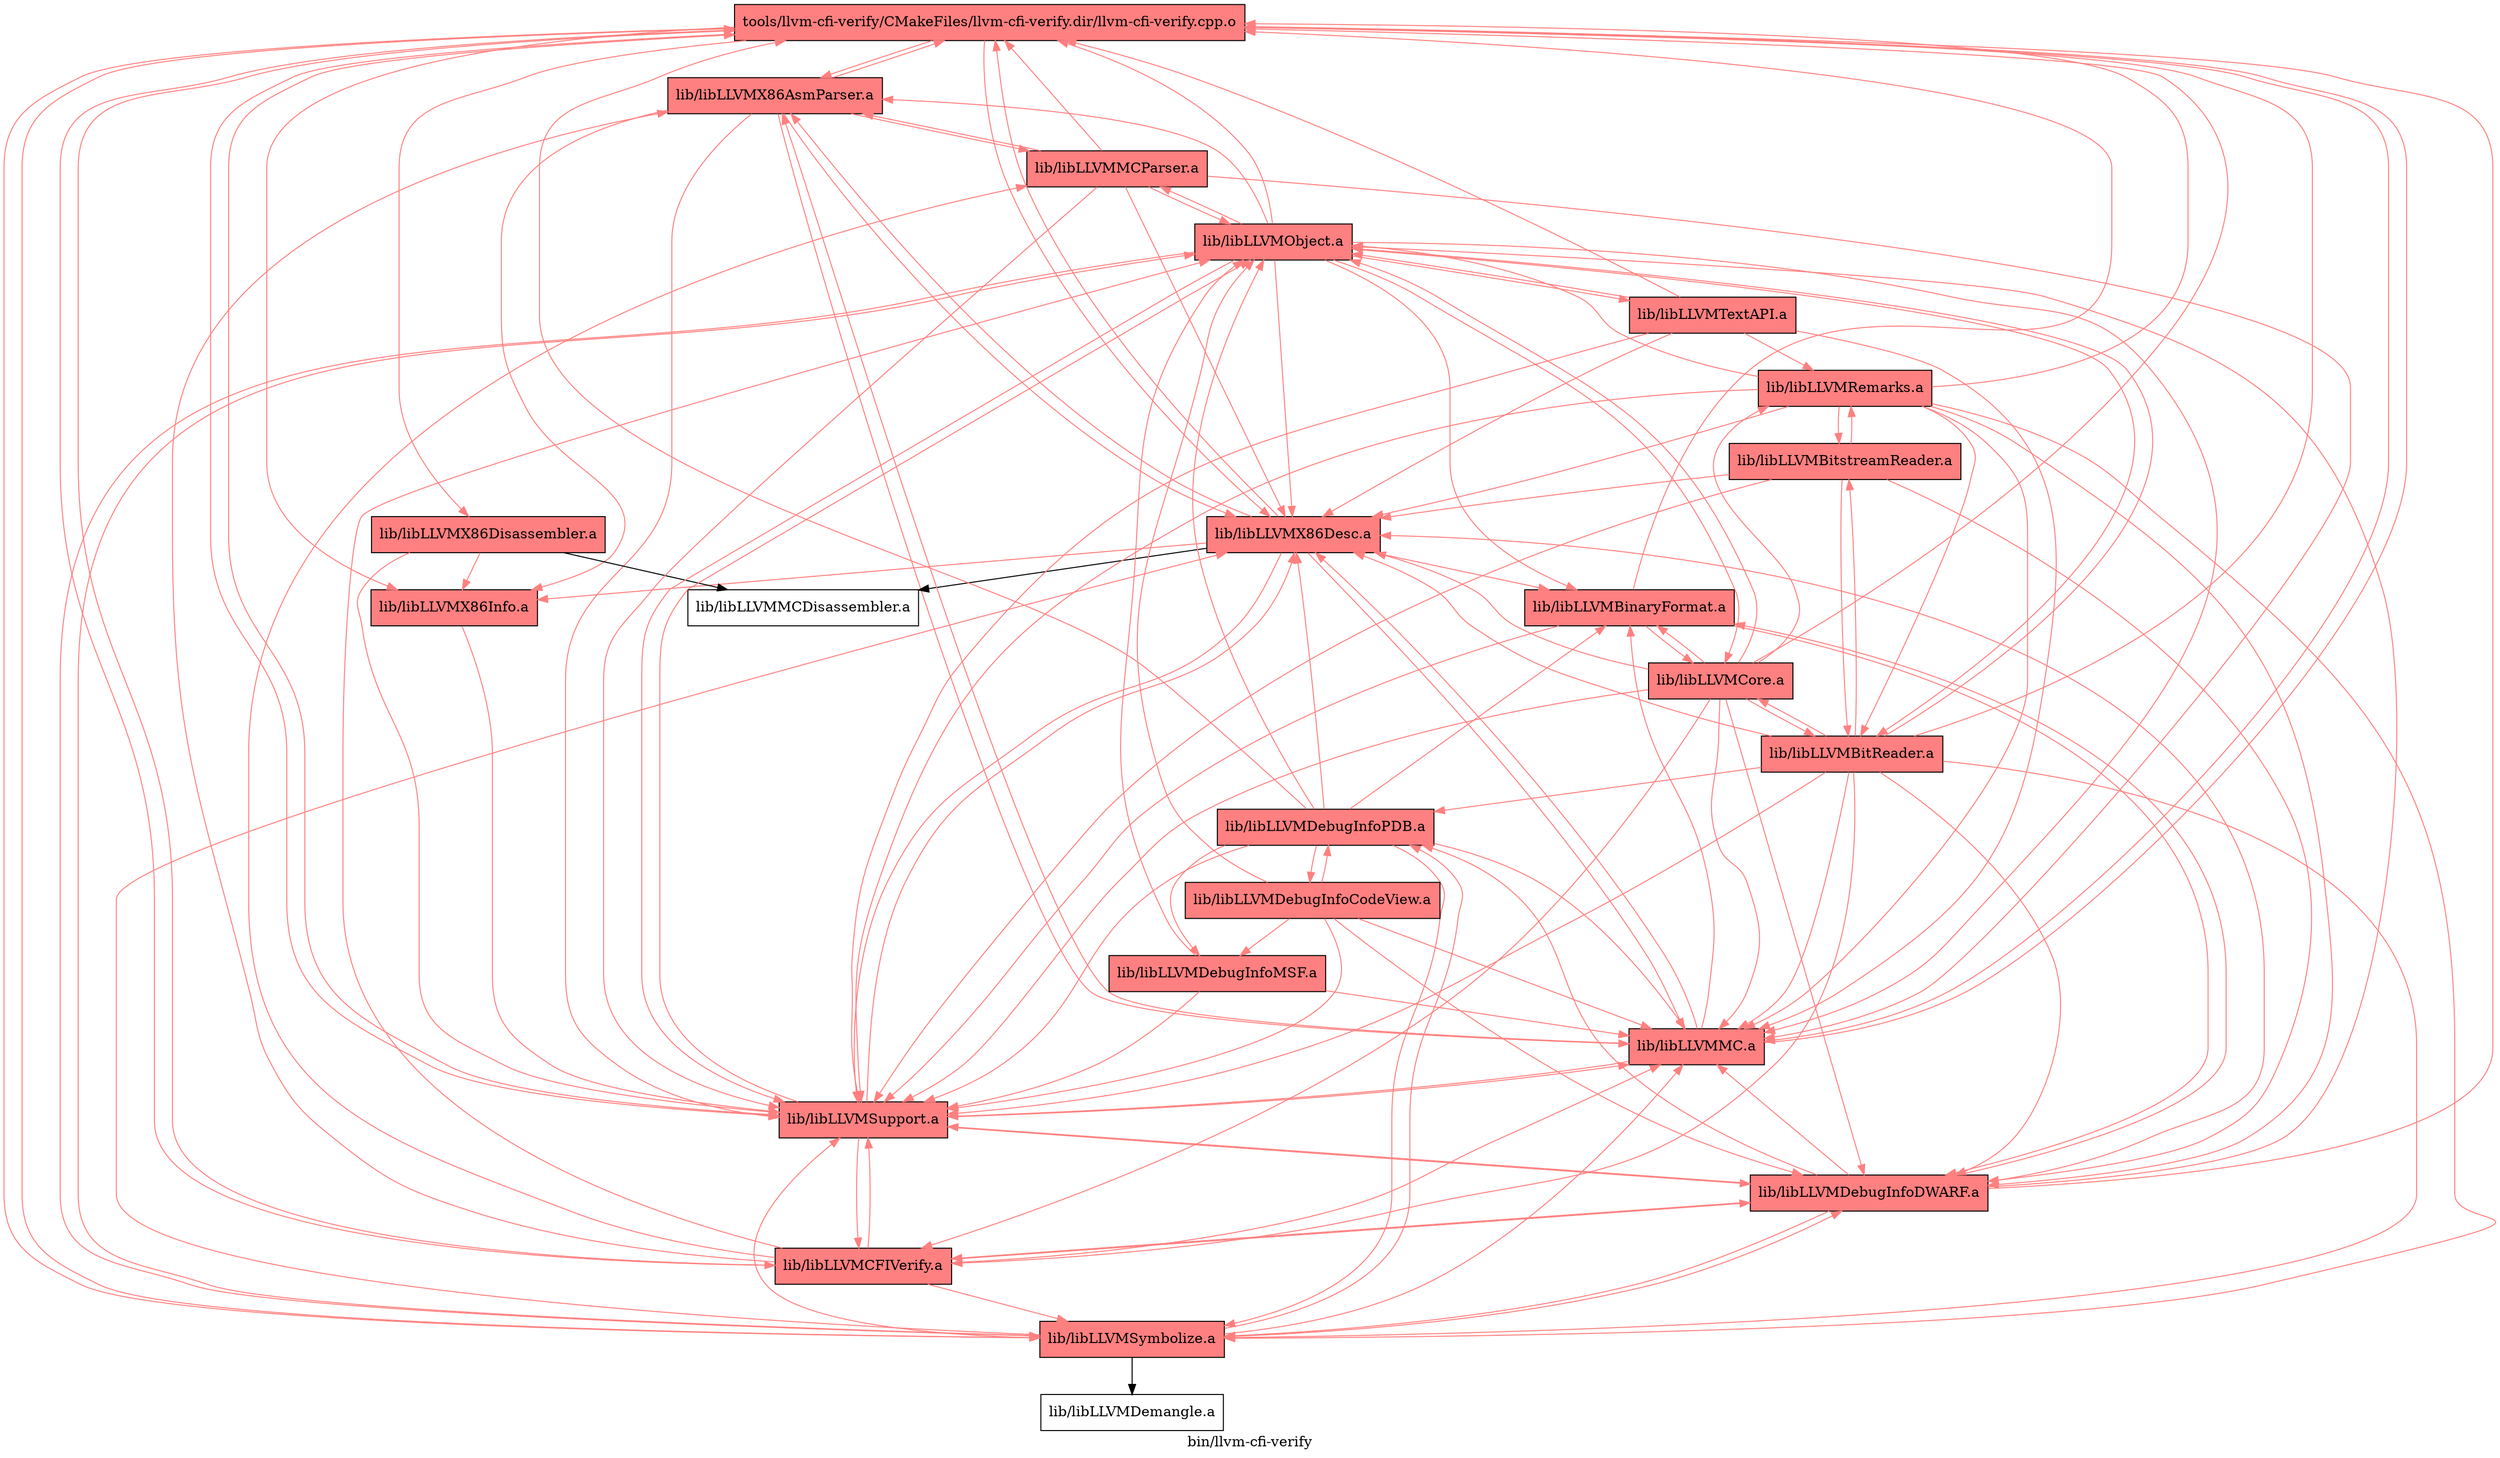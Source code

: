 digraph "bin/llvm-cfi-verify" {
	label="bin/llvm-cfi-verify";

	Node0x561f7f0cb5c8 [shape=record,shape=record,style=filled,fillcolor="1.000000 0.5 1",label="{tools/llvm-cfi-verify/CMakeFiles/llvm-cfi-verify.dir/llvm-cfi-verify.cpp.o}"];
	Node0x561f7f0cb5c8 -> Node0x561f7f0c3148[color="1.000000 0.5 1"];
	Node0x561f7f0cb5c8 -> Node0x561f7f0c1758[color="1.000000 0.5 1"];
	Node0x561f7f0cb5c8 -> Node0x561f7f0c12a8[color="1.000000 0.5 1"];
	Node0x561f7f0cb5c8 -> Node0x561f7f0c2158[color="1.000000 0.5 1"];
	Node0x561f7f0cb5c8 -> Node0x561f7f0c1e88[color="1.000000 0.5 1"];
	Node0x561f7f0cb5c8 -> Node0x561f7f0c0d58[color="1.000000 0.5 1"];
	Node0x561f7f0cb5c8 -> Node0x561f7f0c0948[color="1.000000 0.5 1"];
	Node0x561f7f0cb5c8 -> Node0x561f7f0bef58[color="1.000000 0.5 1"];
	Node0x561f7f0c3148 [shape=record,shape=record,style=filled,fillcolor="1.000000 0.5 1",label="{lib/libLLVMX86AsmParser.a}"];
	Node0x561f7f0c3148 -> Node0x561f7f0cb5c8[color="1.000000 0.5 1"];
	Node0x561f7f0c3148 -> Node0x561f7f0c1758[color="1.000000 0.5 1"];
	Node0x561f7f0c3148 -> Node0x561f7f0c2158[color="1.000000 0.5 1"];
	Node0x561f7f0c3148 -> Node0x561f7f0c1e88[color="1.000000 0.5 1"];
	Node0x561f7f0c3148 -> Node0x561f7f0c0358[color="1.000000 0.5 1"];
	Node0x561f7f0c3148 -> Node0x561f7f0c0d58[color="1.000000 0.5 1"];
	Node0x561f7f0c1758 [shape=record,shape=record,style=filled,fillcolor="1.000000 0.5 1",label="{lib/libLLVMX86Desc.a}"];
	Node0x561f7f0c1758 -> Node0x561f7f0cb5c8[color="1.000000 0.5 1"];
	Node0x561f7f0c1758 -> Node0x561f7f0c1e88[color="1.000000 0.5 1"];
	Node0x561f7f0c1758 -> Node0x561f7f0c0d58[color="1.000000 0.5 1"];
	Node0x561f7f0c1758 -> Node0x561f7f0c2158[color="1.000000 0.5 1"];
	Node0x561f7f0c1758 -> Node0x561f7f0beaa8;
	Node0x561f7f0c1758 -> Node0x561f7f0c3148[color="1.000000 0.5 1"];
	Node0x561f7f0c1758 -> Node0x561f7f0cca68[color="1.000000 0.5 1"];
	Node0x561f7f0c12a8 [shape=record,shape=record,style=filled,fillcolor="1.000000 0.5 1",label="{lib/libLLVMX86Disassembler.a}"];
	Node0x561f7f0c12a8 -> Node0x561f7f0c2158[color="1.000000 0.5 1"];
	Node0x561f7f0c12a8 -> Node0x561f7f0c0d58[color="1.000000 0.5 1"];
	Node0x561f7f0c12a8 -> Node0x561f7f0beaa8;
	Node0x561f7f0c2158 [shape=record,shape=record,style=filled,fillcolor="1.000000 0.5 1",label="{lib/libLLVMX86Info.a}"];
	Node0x561f7f0c2158 -> Node0x561f7f0c0d58[color="1.000000 0.5 1"];
	Node0x561f7f0c1e88 [shape=record,shape=record,style=filled,fillcolor="1.000000 0.5 1",label="{lib/libLLVMMC.a}"];
	Node0x561f7f0c1e88 -> Node0x561f7f0c1758[color="1.000000 0.5 1"];
	Node0x561f7f0c1e88 -> Node0x561f7f0c0d58[color="1.000000 0.5 1"];
	Node0x561f7f0c1e88 -> Node0x561f7f0c3148[color="1.000000 0.5 1"];
	Node0x561f7f0c1e88 -> Node0x561f7f0cb5c8[color="1.000000 0.5 1"];
	Node0x561f7f0c1e88 -> Node0x561f7f0cca68[color="1.000000 0.5 1"];
	Node0x561f7f0c0d58 [shape=record,shape=record,style=filled,fillcolor="1.000000 0.5 1",label="{lib/libLLVMSupport.a}"];
	Node0x561f7f0c0d58 -> Node0x561f7f0c1e88[color="1.000000 0.5 1"];
	Node0x561f7f0c0d58 -> Node0x561f7f0cb5c8[color="1.000000 0.5 1"];
	Node0x561f7f0c0d58 -> Node0x561f7f0c1758[color="1.000000 0.5 1"];
	Node0x561f7f0c0d58 -> Node0x561f7f0bfea8[color="1.000000 0.5 1"];
	Node0x561f7f0c0d58 -> Node0x561f7f0bef58[color="1.000000 0.5 1"];
	Node0x561f7f0c0d58 -> Node0x561f7f0c7658[color="1.000000 0.5 1"];
	Node0x561f7f0c0948 [shape=record,shape=record,style=filled,fillcolor="1.000000 0.5 1",label="{lib/libLLVMSymbolize.a}"];
	Node0x561f7f0c0948 -> Node0x561f7f0cb5c8[color="1.000000 0.5 1"];
	Node0x561f7f0c0948 -> Node0x561f7f0c1758[color="1.000000 0.5 1"];
	Node0x561f7f0c0948 -> Node0x561f7f0c1e88[color="1.000000 0.5 1"];
	Node0x561f7f0c0948 -> Node0x561f7f0c0d58[color="1.000000 0.5 1"];
	Node0x561f7f0c0948 -> Node0x561f7f0bfea8[color="1.000000 0.5 1"];
	Node0x561f7f0c0948 -> Node0x561f7f0c8058[color="1.000000 0.5 1"];
	Node0x561f7f0c0948 -> Node0x561f7f0c7658[color="1.000000 0.5 1"];
	Node0x561f7f0c0948 -> Node0x561f7f0cd3c8;
	Node0x561f7f0bef58 [shape=record,shape=record,style=filled,fillcolor="1.000000 0.5 1",label="{lib/libLLVMCFIVerify.a}"];
	Node0x561f7f0bef58 -> Node0x561f7f0cb5c8[color="1.000000 0.5 1"];
	Node0x561f7f0bef58 -> Node0x561f7f0c3148[color="1.000000 0.5 1"];
	Node0x561f7f0bef58 -> Node0x561f7f0c1e88[color="1.000000 0.5 1"];
	Node0x561f7f0bef58 -> Node0x561f7f0c0d58[color="1.000000 0.5 1"];
	Node0x561f7f0bef58 -> Node0x561f7f0c0948[color="1.000000 0.5 1"];
	Node0x561f7f0bef58 -> Node0x561f7f0bfea8[color="1.000000 0.5 1"];
	Node0x561f7f0bef58 -> Node0x561f7f0c0358[color="1.000000 0.5 1"];
	Node0x561f7f0bef58 -> Node0x561f7f0c7658[color="1.000000 0.5 1"];
	Node0x561f7f0c0358 [shape=record,shape=record,style=filled,fillcolor="1.000000 0.5 1",label="{lib/libLLVMMCParser.a}"];
	Node0x561f7f0c0358 -> Node0x561f7f0c0d58[color="1.000000 0.5 1"];
	Node0x561f7f0c0358 -> Node0x561f7f0cb5c8[color="1.000000 0.5 1"];
	Node0x561f7f0c0358 -> Node0x561f7f0c3148[color="1.000000 0.5 1"];
	Node0x561f7f0c0358 -> Node0x561f7f0c1e88[color="1.000000 0.5 1"];
	Node0x561f7f0c0358 -> Node0x561f7f0c1758[color="1.000000 0.5 1"];
	Node0x561f7f0c0358 -> Node0x561f7f0bfea8[color="1.000000 0.5 1"];
	Node0x561f7f0beaa8 [shape=record,shape=record,label="{lib/libLLVMMCDisassembler.a}"];
	Node0x561f7f0cca68 [shape=record,shape=record,style=filled,fillcolor="1.000000 0.5 1",label="{lib/libLLVMBinaryFormat.a}"];
	Node0x561f7f0cca68 -> Node0x561f7f0cb668[color="1.000000 0.5 1"];
	Node0x561f7f0cca68 -> Node0x561f7f0c0d58[color="1.000000 0.5 1"];
	Node0x561f7f0cca68 -> Node0x561f7f0c7658[color="1.000000 0.5 1"];
	Node0x561f7f0cca68 -> Node0x561f7f0cb5c8[color="1.000000 0.5 1"];
	Node0x561f7f0bfea8 [shape=record,shape=record,style=filled,fillcolor="1.000000 0.5 1",label="{lib/libLLVMObject.a}"];
	Node0x561f7f0bfea8 -> Node0x561f7f0cb5c8[color="1.000000 0.5 1"];
	Node0x561f7f0bfea8 -> Node0x561f7f0c0d58[color="1.000000 0.5 1"];
	Node0x561f7f0bfea8 -> Node0x561f7f0cca68[color="1.000000 0.5 1"];
	Node0x561f7f0bfea8 -> Node0x561f7f0c1e88[color="1.000000 0.5 1"];
	Node0x561f7f0bfea8 -> Node0x561f7f0c0948[color="1.000000 0.5 1"];
	Node0x561f7f0bfea8 -> Node0x561f7f0c1758[color="1.000000 0.5 1"];
	Node0x561f7f0bfea8 -> Node0x561f7f0cb078[color="1.000000 0.5 1"];
	Node0x561f7f0bfea8 -> Node0x561f7f0cb668[color="1.000000 0.5 1"];
	Node0x561f7f0bfea8 -> Node0x561f7f0c3148[color="1.000000 0.5 1"];
	Node0x561f7f0bfea8 -> Node0x561f7f0c0358[color="1.000000 0.5 1"];
	Node0x561f7f0bfea8 -> Node0x561f7f0cc5b8[color="1.000000 0.5 1"];
	Node0x561f7f0c8058 [shape=record,shape=record,style=filled,fillcolor="1.000000 0.5 1",label="{lib/libLLVMDebugInfoPDB.a}"];
	Node0x561f7f0c8058 -> Node0x561f7f0c0d58[color="1.000000 0.5 1"];
	Node0x561f7f0c8058 -> Node0x561f7f0bfea8[color="1.000000 0.5 1"];
	Node0x561f7f0c8058 -> Node0x561f7f0cb5c8[color="1.000000 0.5 1"];
	Node0x561f7f0c8058 -> Node0x561f7f0c1e88[color="1.000000 0.5 1"];
	Node0x561f7f0c8058 -> Node0x561f7f0c0948[color="1.000000 0.5 1"];
	Node0x561f7f0c8058 -> Node0x561f7f0cca68[color="1.000000 0.5 1"];
	Node0x561f7f0c8058 -> Node0x561f7f0cabc8[color="1.000000 0.5 1"];
	Node0x561f7f0c8058 -> Node0x561f7f0c1758[color="1.000000 0.5 1"];
	Node0x561f7f0c8058 -> Node0x561f7f0c8558[color="1.000000 0.5 1"];
	Node0x561f7f0c7658 [shape=record,shape=record,style=filled,fillcolor="1.000000 0.5 1",label="{lib/libLLVMDebugInfoDWARF.a}"];
	Node0x561f7f0c7658 -> Node0x561f7f0cb5c8[color="1.000000 0.5 1"];
	Node0x561f7f0c7658 -> Node0x561f7f0c1758[color="1.000000 0.5 1"];
	Node0x561f7f0c7658 -> Node0x561f7f0c1e88[color="1.000000 0.5 1"];
	Node0x561f7f0c7658 -> Node0x561f7f0c0d58[color="1.000000 0.5 1"];
	Node0x561f7f0c7658 -> Node0x561f7f0c0948[color="1.000000 0.5 1"];
	Node0x561f7f0c7658 -> Node0x561f7f0bfea8[color="1.000000 0.5 1"];
	Node0x561f7f0c7658 -> Node0x561f7f0bef58[color="1.000000 0.5 1"];
	Node0x561f7f0c7658 -> Node0x561f7f0cca68[color="1.000000 0.5 1"];
	Node0x561f7f0c7658 -> Node0x561f7f0c8058[color="1.000000 0.5 1"];
	Node0x561f7f0cd3c8 [shape=record,shape=record,label="{lib/libLLVMDemangle.a}"];
	Node0x561f7f0cb078 [shape=record,shape=record,style=filled,fillcolor="1.000000 0.5 1",label="{lib/libLLVMBitReader.a}"];
	Node0x561f7f0cb078 -> Node0x561f7f0cb5c8[color="1.000000 0.5 1"];
	Node0x561f7f0cb078 -> Node0x561f7f0c1758[color="1.000000 0.5 1"];
	Node0x561f7f0cb078 -> Node0x561f7f0c1e88[color="1.000000 0.5 1"];
	Node0x561f7f0cb078 -> Node0x561f7f0c0d58[color="1.000000 0.5 1"];
	Node0x561f7f0cb078 -> Node0x561f7f0c0948[color="1.000000 0.5 1"];
	Node0x561f7f0cb078 -> Node0x561f7f0bfea8[color="1.000000 0.5 1"];
	Node0x561f7f0cb078 -> Node0x561f7f0bef58[color="1.000000 0.5 1"];
	Node0x561f7f0cb078 -> Node0x561f7f0c7658[color="1.000000 0.5 1"];
	Node0x561f7f0cb078 -> Node0x561f7f0cb668[color="1.000000 0.5 1"];
	Node0x561f7f0cb078 -> Node0x561f7f0cc108[color="1.000000 0.5 1"];
	Node0x561f7f0cb078 -> Node0x561f7f0c8058[color="1.000000 0.5 1"];
	Node0x561f7f0cb668 [shape=record,shape=record,style=filled,fillcolor="1.000000 0.5 1",label="{lib/libLLVMCore.a}"];
	Node0x561f7f0cb668 -> Node0x561f7f0cb5c8[color="1.000000 0.5 1"];
	Node0x561f7f0cb668 -> Node0x561f7f0c1758[color="1.000000 0.5 1"];
	Node0x561f7f0cb668 -> Node0x561f7f0c0d58[color="1.000000 0.5 1"];
	Node0x561f7f0cb668 -> Node0x561f7f0cb078[color="1.000000 0.5 1"];
	Node0x561f7f0cb668 -> Node0x561f7f0c1e88[color="1.000000 0.5 1"];
	Node0x561f7f0cb668 -> Node0x561f7f0cca68[color="1.000000 0.5 1"];
	Node0x561f7f0cb668 -> Node0x561f7f0bfea8[color="1.000000 0.5 1"];
	Node0x561f7f0cb668 -> Node0x561f7f0bef58[color="1.000000 0.5 1"];
	Node0x561f7f0cb668 -> Node0x561f7f0cbbb8[color="1.000000 0.5 1"];
	Node0x561f7f0cb668 -> Node0x561f7f0c7658[color="1.000000 0.5 1"];
	Node0x561f7f0cc5b8 [shape=record,shape=record,style=filled,fillcolor="1.000000 0.5 1",label="{lib/libLLVMTextAPI.a}"];
	Node0x561f7f0cc5b8 -> Node0x561f7f0c0d58[color="1.000000 0.5 1"];
	Node0x561f7f0cc5b8 -> Node0x561f7f0cb5c8[color="1.000000 0.5 1"];
	Node0x561f7f0cc5b8 -> Node0x561f7f0c1e88[color="1.000000 0.5 1"];
	Node0x561f7f0cc5b8 -> Node0x561f7f0bfea8[color="1.000000 0.5 1"];
	Node0x561f7f0cc5b8 -> Node0x561f7f0cbbb8[color="1.000000 0.5 1"];
	Node0x561f7f0cc5b8 -> Node0x561f7f0c1758[color="1.000000 0.5 1"];
	Node0x561f7f0cabc8 [shape=record,shape=record,style=filled,fillcolor="1.000000 0.5 1",label="{lib/libLLVMDebugInfoCodeView.a}"];
	Node0x561f7f0cabc8 -> Node0x561f7f0c0d58[color="1.000000 0.5 1"];
	Node0x561f7f0cabc8 -> Node0x561f7f0c1e88[color="1.000000 0.5 1"];
	Node0x561f7f0cabc8 -> Node0x561f7f0bfea8[color="1.000000 0.5 1"];
	Node0x561f7f0cabc8 -> Node0x561f7f0c8058[color="1.000000 0.5 1"];
	Node0x561f7f0cabc8 -> Node0x561f7f0c8558[color="1.000000 0.5 1"];
	Node0x561f7f0cabc8 -> Node0x561f7f0c7658[color="1.000000 0.5 1"];
	Node0x561f7f0c8558 [shape=record,shape=record,style=filled,fillcolor="1.000000 0.5 1",label="{lib/libLLVMDebugInfoMSF.a}"];
	Node0x561f7f0c8558 -> Node0x561f7f0c1e88[color="1.000000 0.5 1"];
	Node0x561f7f0c8558 -> Node0x561f7f0c0d58[color="1.000000 0.5 1"];
	Node0x561f7f0c8558 -> Node0x561f7f0bfea8[color="1.000000 0.5 1"];
	Node0x561f7f0cc108 [shape=record,shape=record,style=filled,fillcolor="1.000000 0.5 1",label="{lib/libLLVMBitstreamReader.a}"];
	Node0x561f7f0cc108 -> Node0x561f7f0c1758[color="1.000000 0.5 1"];
	Node0x561f7f0cc108 -> Node0x561f7f0c0d58[color="1.000000 0.5 1"];
	Node0x561f7f0cc108 -> Node0x561f7f0c7658[color="1.000000 0.5 1"];
	Node0x561f7f0cc108 -> Node0x561f7f0cb078[color="1.000000 0.5 1"];
	Node0x561f7f0cc108 -> Node0x561f7f0cbbb8[color="1.000000 0.5 1"];
	Node0x561f7f0cbbb8 [shape=record,shape=record,style=filled,fillcolor="1.000000 0.5 1",label="{lib/libLLVMRemarks.a}"];
	Node0x561f7f0cbbb8 -> Node0x561f7f0c0d58[color="1.000000 0.5 1"];
	Node0x561f7f0cbbb8 -> Node0x561f7f0c7658[color="1.000000 0.5 1"];
	Node0x561f7f0cbbb8 -> Node0x561f7f0cb078[color="1.000000 0.5 1"];
	Node0x561f7f0cbbb8 -> Node0x561f7f0c1e88[color="1.000000 0.5 1"];
	Node0x561f7f0cbbb8 -> Node0x561f7f0c0948[color="1.000000 0.5 1"];
	Node0x561f7f0cbbb8 -> Node0x561f7f0cb5c8[color="1.000000 0.5 1"];
	Node0x561f7f0cbbb8 -> Node0x561f7f0c1758[color="1.000000 0.5 1"];
	Node0x561f7f0cbbb8 -> Node0x561f7f0bfea8[color="1.000000 0.5 1"];
	Node0x561f7f0cbbb8 -> Node0x561f7f0cc108[color="1.000000 0.5 1"];
}
